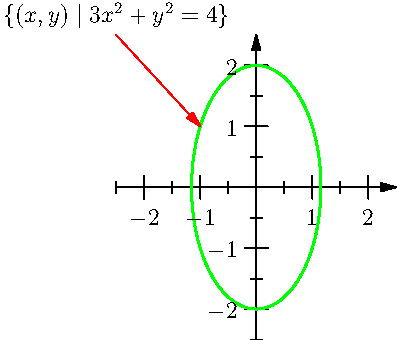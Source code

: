 import graph;
import plain;
size(7cm,6cm,IgnoreAspect);
pair f(real t) { return (2/sqrt(3)*cos(2*pi*t),2*sin(2*pi*t)); }
draw(graph(f,0,1),p=green+1);
xaxis(xmin=-2.5,xmax=2.5,Ticks(OmitTick(0,2.5)),EndArrow);
yaxis(ymin=-2.5,ymax=2.5,Ticks(OmitTick(0,2.5)),EndArrow);
label("$\{(x,y)\mid 3x^2+y^2=4\}$",(-2.5,2.5),N);
draw((-2.5,2.5)--(-1,1),EndArrow,p=red);
